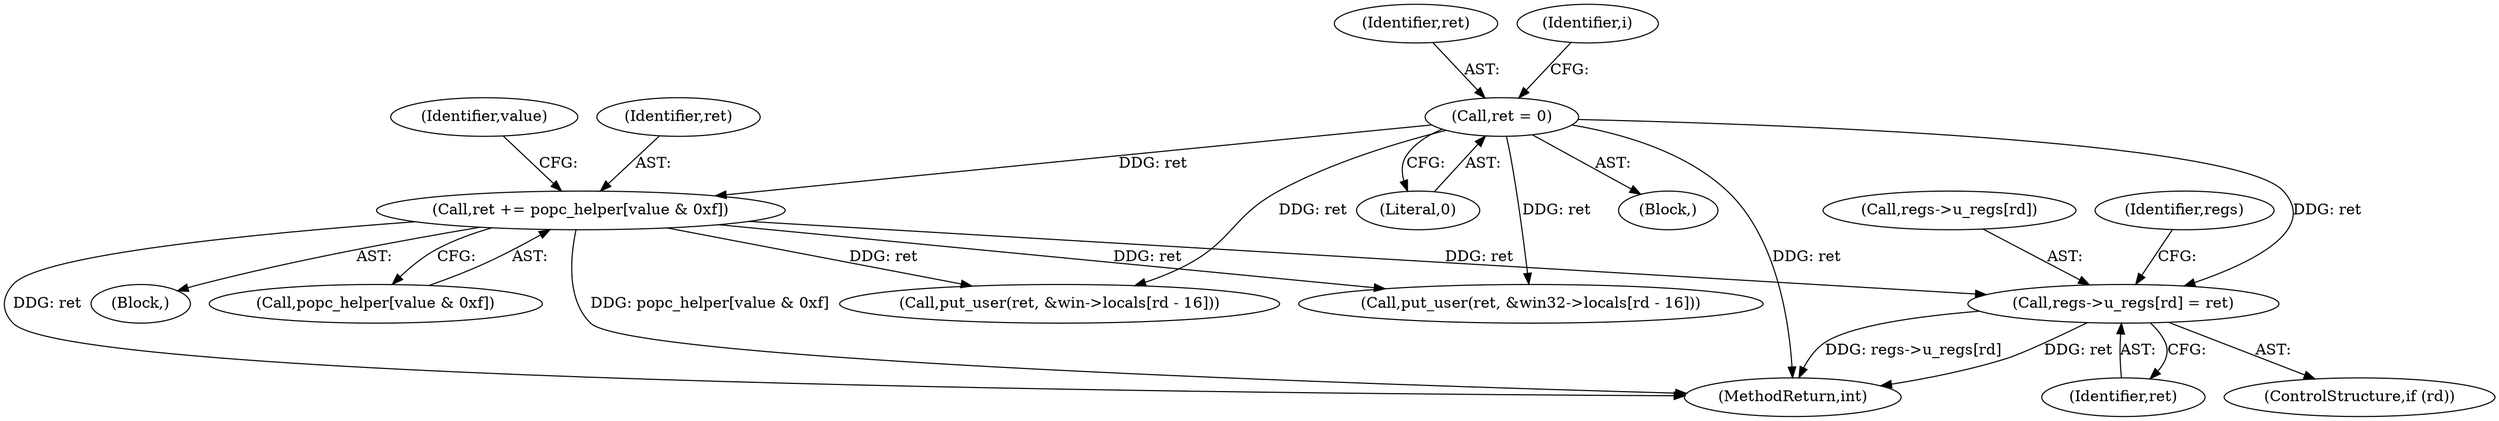 digraph "0_linux_a8b0ca17b80e92faab46ee7179ba9e99ccb61233_37@array" {
"1000191" [label="(Call,regs->u_regs[rd] = ret)"];
"1000162" [label="(Call,ret = 0)"];
"1000174" [label="(Call,ret += popc_helper[value & 0xf])"];
"1000173" [label="(Block,)"];
"1000191" [label="(Call,regs->u_regs[rd] = ret)"];
"1000192" [label="(Call,regs->u_regs[rd])"];
"1000174" [label="(Call,ret += popc_helper[value & 0xf])"];
"1000164" [label="(Literal,0)"];
"1000163" [label="(Identifier,ret)"];
"1000166" [label="(Identifier,i)"];
"1000197" [label="(Identifier,ret)"];
"1000242" [label="(Call,put_user(ret, &win->locals[rd - 16]))"];
"1000176" [label="(Call,popc_helper[value & 0xf])"];
"1000253" [label="(Identifier,regs)"];
"1000161" [label="(Block,)"];
"1000175" [label="(Identifier,ret)"];
"1000182" [label="(Identifier,value)"];
"1000218" [label="(Call,put_user(ret, &win32->locals[rd - 16]))"];
"1000189" [label="(ControlStructure,if (rd))"];
"1000256" [label="(MethodReturn,int)"];
"1000162" [label="(Call,ret = 0)"];
"1000191" -> "1000189"  [label="AST: "];
"1000191" -> "1000197"  [label="CFG: "];
"1000192" -> "1000191"  [label="AST: "];
"1000197" -> "1000191"  [label="AST: "];
"1000253" -> "1000191"  [label="CFG: "];
"1000191" -> "1000256"  [label="DDG: ret"];
"1000191" -> "1000256"  [label="DDG: regs->u_regs[rd]"];
"1000162" -> "1000191"  [label="DDG: ret"];
"1000174" -> "1000191"  [label="DDG: ret"];
"1000162" -> "1000161"  [label="AST: "];
"1000162" -> "1000164"  [label="CFG: "];
"1000163" -> "1000162"  [label="AST: "];
"1000164" -> "1000162"  [label="AST: "];
"1000166" -> "1000162"  [label="CFG: "];
"1000162" -> "1000256"  [label="DDG: ret"];
"1000162" -> "1000174"  [label="DDG: ret"];
"1000162" -> "1000218"  [label="DDG: ret"];
"1000162" -> "1000242"  [label="DDG: ret"];
"1000174" -> "1000173"  [label="AST: "];
"1000174" -> "1000176"  [label="CFG: "];
"1000175" -> "1000174"  [label="AST: "];
"1000176" -> "1000174"  [label="AST: "];
"1000182" -> "1000174"  [label="CFG: "];
"1000174" -> "1000256"  [label="DDG: popc_helper[value & 0xf]"];
"1000174" -> "1000256"  [label="DDG: ret"];
"1000174" -> "1000218"  [label="DDG: ret"];
"1000174" -> "1000242"  [label="DDG: ret"];
}
